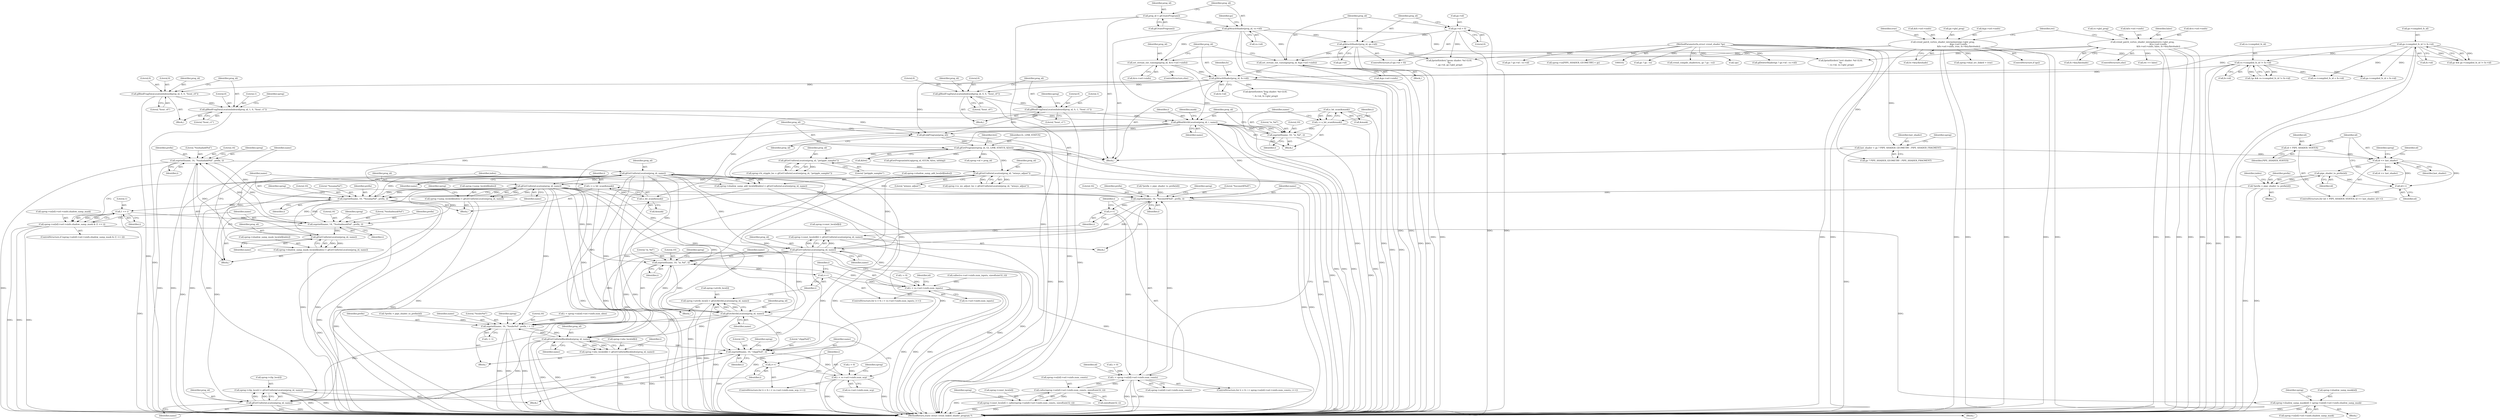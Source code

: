 digraph "0_virglrenderer_a2f12a1b0f95b13b6f8dc3d05d7b74b4386394e4@API" {
"1000735" [label="(Call,snprintf(name, 14, \"%sshadadd%d\", prefix, i))"];
"1000732" [label="(Call,glGetUniformLocation(prog_id, name))"];
"1000698" [label="(Call,glGetUniformLocation(prog_id, name))"];
"1000530" [label="(Call,glGetUniformLocation(prog_id, \"winsys_adjust\"))"];
"1000516" [label="(Call,glGetUniformLocation(prog_id, \"pstipple_sampler\"))"];
"1000374" [label="(Call,glGetProgramiv(prog_id, GL_LINK_STATUS, &lret))"];
"1000372" [label="(Call,glLinkProgram(prog_id))"];
"1000368" [label="(Call,glBindAttribLocation(prog_id, i, name))"];
"1000324" [label="(Call,glBindFragDataLocationIndexed(prog_id, 1, 0, \"fsout_c1\"))"];
"1000319" [label="(Call,glBindFragDataLocationIndexed(prog_id, 0, 0, \"fsout_c0\"))"];
"1000276" [label="(Call,glAttachShader(prog_id, fs->id))"];
"1000259" [label="(Call,set_stream_out_varyings(prog_id, &gs->sel->sinfo))"];
"1000254" [label="(Call,glAttachShader(prog_id, gs->id))"];
"1000240" [label="(Call,glAttachShader(prog_id, vs->id))"];
"1000237" [label="(Call,prog_id = glCreateProgram())"];
"1000249" [label="(Call,gs->id > 0)"];
"1000149" [label="(Call,vrend_patch_vertex_shader_interpolants(gs->glsl_prog,\n                                                &gs->sel->sinfo,\n                                                &fs->sel->sinfo, true, fs->key.flatshade))"];
"1000268" [label="(Call,set_stream_out_varyings(prog_id, &vs->sel->sinfo))"];
"1000172" [label="(Call,vrend_patch_vertex_shader_interpolants(vs->glsl_prog,\n                                                &vs->sel->sinfo,\n                                                &fs->sel->sinfo, false, fs->key.flatshade))"];
"1000138" [label="(Call,vs->compiled_fs_id != fs->id)"];
"1000128" [label="(Call,gs->compiled_fs_id != fs->id)"];
"1000307" [label="(Call,glBindFragDataLocationIndexed(prog_id, 0, 1, \"fsout_c1\"))"];
"1000302" [label="(Call,glBindFragDataLocationIndexed(prog_id, 0, 0, \"fsout_c0\"))"];
"1000363" [label="(Call,snprintf(name, 10, \"in_%d\", i))"];
"1000358" [label="(Call,i = u_bit_scan(&mask))"];
"1000360" [label="(Call,u_bit_scan(&mask))"];
"1000749" [label="(Call,glGetUniformLocation(prog_id, name))"];
"1000735" [label="(Call,snprintf(name, 14, \"%sshadadd%d\", prefix, i))"];
"1000718" [label="(Call,snprintf(name, 14, \"%sshadmask%d\", prefix, i))"];
"1000684" [label="(Call,snprintf(name, 10, \"%ssamp%d\", prefix, i))"];
"1000669" [label="(Call,*prefix = pipe_shader_to_prefix(id))"];
"1000671" [label="(Call,pipe_shader_to_prefix(id))"];
"1000537" [label="(Call,id <= last_shader)"];
"1000534" [label="(Call,id = PIPE_SHADER_VERTEX)"];
"1000540" [label="(Call,id++)"];
"1000484" [label="(Call,last_shader = gs ? PIPE_SHADER_GEOMETRY : PIPE_SHADER_FRAGMENT)"];
"1000106" [label="(MethodParameterIn,struct vrend_shader *gs)"];
"1000679" [label="(Call,i = u_bit_scan(&mask))"];
"1000681" [label="(Call,u_bit_scan(&mask))"];
"1000714" [label="(Call,1 << i)"];
"1000690" [label="(Call,sprog->samp_locs[id][index] = glGetUniformLocation(prog_id, name))"];
"1000724" [label="(Call,sprog->shadow_samp_mask_locs[id][index] = glGetUniformLocation(prog_id, name))"];
"1000741" [label="(Call,sprog->shadow_samp_add_locs[id][index] = glGetUniformLocation(prog_id, name))"];
"1000876" [label="(Call,snprintf(name, 16, \"%sconst0[%d]\", prefix, i))"];
"1000873" [label="(Call,i++)"];
"1000860" [label="(Call,i < sprog->ss[id]->sel->sinfo.num_consts)"];
"1000830" [label="(Call,calloc(sprog->ss[id]->sel->sinfo.num_consts, sizeof(uint32_t)))"];
"1000824" [label="(Call,sprog->const_locs[id] = calloc(sprog->ss[id]->sel->sinfo.num_consts, sizeof(uint32_t)))"];
"1000890" [label="(Call,glGetUniformLocation(prog_id, name))"];
"1000882" [label="(Call,sprog->const_locs[id][i] = glGetUniformLocation(prog_id, name))"];
"1000951" [label="(Call,snprintf(name, 10, \"in_%d\", i))"];
"1000948" [label="(Call,i++)"];
"1000939" [label="(Call,i < vs->sel->sinfo.num_inputs)"];
"1000962" [label="(Call,glGetAttribLocation(prog_id, name))"];
"1000956" [label="(Call,sprog->attrib_locs[i] = glGetAttribLocation(prog_id, name))"];
"1001039" [label="(Call,snprintf(name, 16, \"%subo%d\", prefix, i + 1))"];
"1001055" [label="(Call,glGetUniformBlockIndex(prog_id, name))"];
"1001047" [label="(Call,sprog->ubo_locs[id][i] = glGetUniformBlockIndex(prog_id, name))"];
"1001091" [label="(Call,snprintf(name, 10, \"clipp[%d]\", i))"];
"1001088" [label="(Call,i++)"];
"1001079" [label="(Call,i < vs->sel->sinfo.num_ucp)"];
"1001102" [label="(Call,glGetUniformLocation(prog_id, name))"];
"1001096" [label="(Call,sprog->clip_locs[i] = glGetUniformLocation(prog_id, name))"];
"1000702" [label="(Call,sprog->ss[id]->sel->sinfo.shadow_samp_mask & (1 << i))"];
"1000586" [label="(Call,sprog->shadow_samp_mask[id] = sprog->ss[id]->sel->sinfo.shadow_samp_mask)"];
"1001041" [label="(Literal,16)"];
"1000700" [label="(Identifier,name)"];
"1000490" [label="(Call,sprog->id = prog_id)"];
"1000307" [label="(Call,glBindFragDataLocationIndexed(prog_id, 0, 1, \"fsout_c1\"))"];
"1000171" [label="(ControlStructure,else)"];
"1000823" [label="(Block,)"];
"1000365" [label="(Literal,10)"];
"1000686" [label="(Literal,10)"];
"1001076" [label="(Call,i = 0)"];
"1000672" [label="(Identifier,id)"];
"1000324" [label="(Call,glBindFragDataLocationIndexed(prog_id, 1, 0, \"fsout_c1\"))"];
"1000129" [label="(Call,gs->compiled_fs_id)"];
"1000277" [label="(Identifier,prog_id)"];
"1000687" [label="(Literal,\"%ssamp%d\")"];
"1000689" [label="(Identifier,i)"];
"1000327" [label="(Literal,0)"];
"1000518" [label="(Literal,\"pstipple_sampler\")"];
"1000400" [label="(Call,fprintf(stderr,\"vert shader: %d GLSL\n%s\n\", vs->id, vs->glsl_prog))"];
"1000718" [label="(Call,snprintf(name, 14, \"%sshadmask%d\", prefix, i))"];
"1000165" [label="(Identifier,true)"];
"1001094" [label="(Literal,\"clipp[%d]\")"];
"1000302" [label="(Call,glBindFragDataLocationIndexed(prog_id, 0, 0, \"fsout_c0\"))"];
"1000254" [label="(Call,glAttachShader(prog_id, gs->id))"];
"1001089" [label="(Identifier,i)"];
"1000825" [label="(Call,sprog->const_locs[id])"];
"1000532" [label="(Literal,\"winsys_adjust\")"];
"1001081" [label="(Call,vs->sel->sinfo.num_ucp)"];
"1000269" [label="(Identifier,prog_id)"];
"1001057" [label="(Identifier,name)"];
"1000876" [label="(Call,snprintf(name, 16, \"%sconst0[%d]\", prefix, i))"];
"1000537" [label="(Call,id <= last_shader)"];
"1000541" [label="(Identifier,id)"];
"1001107" [label="(MethodReturn,static struct vrend_linked_shader_program *)"];
"1000356" [label="(Identifier,mask)"];
"1000139" [label="(Call,vs->compiled_fs_id)"];
"1000242" [label="(Call,vs->id)"];
"1000159" [label="(Call,&fs->sel->sinfo)"];
"1000255" [label="(Identifier,prog_id)"];
"1000531" [label="(Identifier,prog_id)"];
"1000674" [label="(Identifier,index)"];
"1000963" [label="(Identifier,prog_id)"];
"1000377" [label="(Call,&lret)"];
"1000260" [label="(Identifier,prog_id)"];
"1000188" [label="(Identifier,false)"];
"1000742" [label="(Call,sprog->shadow_samp_add_locs[id][index])"];
"1000847" [label="(Identifier,sprog)"];
"1000723" [label="(Identifier,i)"];
"1000267" [label="(ControlStructure,else)"];
"1000862" [label="(Call,sprog->ss[id]->sel->sinfo.num_consts)"];
"1000106" [label="(MethodParameterIn,struct vrend_shader *gs)"];
"1000950" [label="(Block,)"];
"1000301" [label="(Block,)"];
"1000949" [label="(Identifier,i)"];
"1000328" [label="(Literal,\"fsout_c1\")"];
"1000138" [label="(Call,vs->compiled_fs_id != fs->id)"];
"1000486" [label="(Call,gs ? PIPE_SHADER_GEOMETRY : PIPE_SHADER_FRAGMENT)"];
"1001093" [label="(Literal,10)"];
"1000517" [label="(Identifier,prog_id)"];
"1000326" [label="(Literal,1)"];
"1000538" [label="(Identifier,id)"];
"1000736" [label="(Identifier,name)"];
"1000321" [label="(Literal,0)"];
"1000314" [label="(Identifier,sprog)"];
"1000890" [label="(Call,glGetUniformLocation(prog_id, name))"];
"1000172" [label="(Call,vrend_patch_vertex_shader_interpolants(vs->glsl_prog,\n                                                &vs->sel->sinfo,\n                                                &fs->sel->sinfo, false, fs->key.flatshade))"];
"1000722" [label="(Identifier,prefix)"];
"1001023" [label="(Call,i < sprog->ss[id]->sel->sinfo.num_ubos)"];
"1000852" [label="(Call,*prefix = pipe_shader_to_prefix(id))"];
"1000203" [label="(Call,ret == false)"];
"1000320" [label="(Identifier,prog_id)"];
"1000886" [label="(Identifier,sprog)"];
"1001106" [label="(Identifier,sprog)"];
"1000248" [label="(ControlStructure,if (gs->id > 0))"];
"1000733" [label="(Identifier,prog_id)"];
"1001037" [label="(Identifier,i)"];
"1000361" [label="(Call,&mask)"];
"1000809" [label="(Identifier,id)"];
"1001088" [label="(Call,i++)"];
"1000372" [label="(Call,glLinkProgram(prog_id))"];
"1000318" [label="(Block,)"];
"1000261" [label="(Call,&gs->sel->sinfo)"];
"1000955" [label="(Identifier,i)"];
"1000678" [label="(Block,)"];
"1000176" [label="(Call,&vs->sel->sinfo)"];
"1000592" [label="(Call,sprog->ss[id]->sel->sinfo.shadow_samp_mask)"];
"1000716" [label="(Identifier,i)"];
"1000147" [label="(ControlStructure,if (gs))"];
"1000708" [label="(Identifier,sprog)"];
"1000516" [label="(Call,glGetUniformLocation(prog_id, \"pstipple_sampler\"))"];
"1000375" [label="(Identifier,prog_id)"];
"1000268" [label="(Call,set_stream_out_varyings(prog_id, &vs->sel->sinfo))"];
"1000536" [label="(Identifier,PIPE_SHADER_VERTEX)"];
"1000198" [label="(Call,gs ? gs : vs)"];
"1000831" [label="(Call,sprog->ss[id]->sel->sinfo.num_consts)"];
"1000684" [label="(Call,snprintf(name, 10, \"%ssamp%d\", prefix, i))"];
"1000323" [label="(Literal,\"fsout_c0\")"];
"1000306" [label="(Literal,\"fsout_c0\")"];
"1000877" [label="(Identifier,name)"];
"1000751" [label="(Identifier,name)"];
"1001096" [label="(Call,sprog->clip_locs[i] = glGetUniformLocation(prog_id, name))"];
"1000688" [label="(Identifier,prefix)"];
"1000691" [label="(Call,sprog->samp_locs[id][index])"];
"1000555" [label="(Block,)"];
"1000609" [label="(Identifier,sprog)"];
"1000241" [label="(Identifier,prog_id)"];
"1001080" [label="(Identifier,i)"];
"1000311" [label="(Literal,\"fsout_c1\")"];
"1000304" [label="(Literal,0)"];
"1000883" [label="(Call,sprog->const_locs[id][i])"];
"1001090" [label="(Block,)"];
"1000737" [label="(Literal,14)"];
"1000745" [label="(Identifier,sprog)"];
"1000717" [label="(Block,)"];
"1000891" [label="(Identifier,prog_id)"];
"1000270" [label="(Call,&vs->sel->sinfo)"];
"1000535" [label="(Identifier,id)"];
"1000367" [label="(Identifier,i)"];
"1000485" [label="(Identifier,last_shader)"];
"1000371" [label="(Identifier,name)"];
"1000360" [label="(Call,u_bit_scan(&mask))"];
"1000724" [label="(Call,sprog->shadow_samp_mask_locs[id][index] = glGetUniformLocation(prog_id, name))"];
"1001097" [label="(Call,sprog->clip_locs[i])"];
"1000526" [label="(Call,sprog->vs_ws_adjust_loc = glGetUniformLocation(prog_id, \"winsys_adjust\"))"];
"1000331" [label="(Identifier,sprog)"];
"1000286" [label="(Identifier,fs)"];
"1000166" [label="(Call,fs->key.flatshade)"];
"1000861" [label="(Identifier,i)"];
"1000359" [label="(Identifier,i)"];
"1000128" [label="(Call,gs->compiled_fs_id != fs->id)"];
"1000173" [label="(Call,vs->glsl_prog)"];
"1000222" [label="(Call,gs->compiled_fs_id = fs->id)"];
"1000719" [label="(Identifier,name)"];
"1000376" [label="(Identifier,GL_LINK_STATUS)"];
"1000720" [label="(Literal,14)"];
"1000680" [label="(Identifier,i)"];
"1000735" [label="(Call,snprintf(name, 14, \"%sshadadd%d\", prefix, i))"];
"1000357" [label="(Block,)"];
"1000259" [label="(Call,set_stream_out_varyings(prog_id, &gs->sel->sinfo))"];
"1000322" [label="(Literal,0)"];
"1000386" [label="(Call,glGetProgramInfoLog(prog_id, 65536, &len, infolog))"];
"1000240" [label="(Call,glAttachShader(prog_id, vs->id))"];
"1001043" [label="(Identifier,prefix)"];
"1000995" [label="(Call,*prefix = pipe_shader_to_prefix(id))"];
"1000875" [label="(Block,)"];
"1001103" [label="(Identifier,prog_id)"];
"1000196" [label="(Call,vrend_compile_shader(ctx, gs ? gs : vs))"];
"1001039" [label="(Call,snprintf(name, 16, \"%subo%d\", prefix, i + 1))"];
"1000739" [label="(Identifier,prefix)"];
"1000740" [label="(Identifier,i)"];
"1000309" [label="(Literal,0)"];
"1001091" [label="(Call,snprintf(name, 10, \"clipp[%d]\", i))"];
"1000150" [label="(Call,gs->glsl_prog)"];
"1001099" [label="(Identifier,sprog)"];
"1000940" [label="(Identifier,i)"];
"1000587" [label="(Call,sprog->shadow_samp_mask[id])"];
"1001102" [label="(Call,glGetUniformLocation(prog_id, name))"];
"1000682" [label="(Call,&mask)"];
"1000725" [label="(Call,sprog->shadow_samp_mask_locs[id][index])"];
"1000305" [label="(Literal,0)"];
"1001104" [label="(Identifier,name)"];
"1000685" [label="(Identifier,name)"];
"1000126" [label="(Call,gs && gs->compiled_fs_id != fs->id)"];
"1001044" [label="(Call,i + 1)"];
"1000153" [label="(Call,&gs->sel->sinfo)"];
"1000892" [label="(Identifier,name)"];
"1000690" [label="(Call,sprog->samp_locs[id][index] = glGetUniformLocation(prog_id, name))"];
"1000303" [label="(Identifier,prog_id)"];
"1000952" [label="(Identifier,name)"];
"1001040" [label="(Identifier,name)"];
"1000741" [label="(Call,sprog->shadow_samp_add_locs[id][index] = glGetUniformLocation(prog_id, name))"];
"1000699" [label="(Identifier,prog_id)"];
"1001048" [label="(Call,sprog->ubo_locs[id][i])"];
"1000734" [label="(Identifier,name)"];
"1000750" [label="(Identifier,prog_id)"];
"1001038" [label="(Block,)"];
"1000370" [label="(Identifier,i)"];
"1000920" [label="(Call,calloc(vs->sel->sinfo.num_inputs, sizeof(uint32_t)))"];
"1000698" [label="(Call,glGetUniformLocation(prog_id, name))"];
"1000364" [label="(Identifier,name)"];
"1000373" [label="(Identifier,prog_id)"];
"1000728" [label="(Identifier,sprog)"];
"1000669" [label="(Call,*prefix = pipe_shader_to_prefix(id))"];
"1000492" [label="(Identifier,sprog)"];
"1001056" [label="(Identifier,prog_id)"];
"1000195" [label="(Identifier,ret)"];
"1000667" [label="(Block,)"];
"1000512" [label="(Call,sprog->fs_stipple_loc = glGetUniformLocation(prog_id, \"pstipple_sampler\"))"];
"1000182" [label="(Call,&fs->sel->sinfo)"];
"1000941" [label="(Call,vs->sel->sinfo.num_inputs)"];
"1000948" [label="(Call,i++)"];
"1000879" [label="(Literal,\"%sconst0[%d]\")"];
"1000533" [label="(ControlStructure,for (id = PIPE_SHADER_VERTEX; id <= last_shader; id++))"];
"1000953" [label="(Literal,10)"];
"1000249" [label="(Call,gs->id > 0)"];
"1000132" [label="(Call,fs->id)"];
"1000951" [label="(Call,snprintf(name, 10, \"in_%d\", i))"];
"1000363" [label="(Call,snprintf(name, 10, \"in_%d\", i))"];
"1000878" [label="(Literal,16)"];
"1000939" [label="(Call,i < vs->sel->sinfo.num_inputs)"];
"1000278" [label="(Call,fs->id)"];
"1000586" [label="(Call,sprog->shadow_samp_mask[id] = sprog->ss[id]->sel->sinfo.shadow_samp_mask)"];
"1000856" [label="(ControlStructure,for (i = 0; i < sprog->ss[id]->sel->sinfo.num_consts; i++))"];
"1000549" [label="(Identifier,sprog)"];
"1000540" [label="(Call,id++)"];
"1000702" [label="(Call,sprog->ss[id]->sel->sinfo.shadow_samp_mask & (1 << i))"];
"1000256" [label="(Call,gs->id)"];
"1000368" [label="(Call,glBindAttribLocation(prog_id, i, name))"];
"1000237" [label="(Call,prog_id = glCreateProgram())"];
"1000882" [label="(Call,sprog->const_locs[id][i] = glGetUniformLocation(prog_id, name))"];
"1000703" [label="(Call,sprog->ss[id]->sel->sinfo.shadow_samp_mask)"];
"1000381" [label="(Identifier,lret)"];
"1000246" [label="(Identifier,gs)"];
"1000530" [label="(Call,glGetUniformLocation(prog_id, \"winsys_adjust\"))"];
"1000142" [label="(Call,fs->id)"];
"1000369" [label="(Identifier,prog_id)"];
"1000135" [label="(Call,!gs && vs->compiled_fs_id != fs->id)"];
"1000881" [label="(Identifier,i)"];
"1000325" [label="(Identifier,prog_id)"];
"1000207" [label="(Call,glDeleteShader(gs ? gs->id : vs->id))"];
"1000312" [label="(Call,sprog->dual_src_linked = true)"];
"1000539" [label="(Identifier,last_shader)"];
"1000238" [label="(Identifier,prog_id)"];
"1000805" [label="(Call,id <= last_shader)"];
"1000250" [label="(Call,gs->id)"];
"1000308" [label="(Identifier,prog_id)"];
"1000149" [label="(Call,vrend_patch_vertex_shader_interpolants(gs->glsl_prog,\n                                                &gs->sel->sinfo,\n                                                &fs->sel->sinfo, true, fs->key.flatshade))"];
"1000681" [label="(Call,u_bit_scan(&mask))"];
"1001047" [label="(Call,sprog->ubo_locs[id][i] = glGetUniformBlockIndex(prog_id, name))"];
"1000253" [label="(Literal,0)"];
"1000732" [label="(Call,glGetUniformLocation(prog_id, name))"];
"1000208" [label="(Call,gs ? gs->id : vs->id)"];
"1000803" [label="(Identifier,id)"];
"1000189" [label="(Call,fs->key.flatshade)"];
"1000442" [label="(Call,sprog->ss[PIPE_SHADER_GEOMETRY] = gs)"];
"1000276" [label="(Call,glAttachShader(prog_id, fs->id))"];
"1000959" [label="(Identifier,sprog)"];
"1001055" [label="(Call,glGetUniformBlockIndex(prog_id, name))"];
"1000873" [label="(Call,i++)"];
"1000374" [label="(Call,glGetProgramiv(prog_id, GL_LINK_STATUS, &lret))"];
"1000714" [label="(Call,1 << i)"];
"1000753" [label="(Identifier,index)"];
"1000964" [label="(Identifier,name)"];
"1000936" [label="(Call,i = 0)"];
"1000973" [label="(Identifier,id)"];
"1000358" [label="(Call,i = u_bit_scan(&mask))"];
"1000962" [label="(Call,glGetAttribLocation(prog_id, name))"];
"1000107" [label="(Block,)"];
"1001042" [label="(Literal,\"%subo%d\")"];
"1000671" [label="(Call,pipe_shader_to_prefix(id))"];
"1001079" [label="(Call,i < vs->sel->sinfo.num_ucp)"];
"1000310" [label="(Literal,1)"];
"1000136" [label="(Call,!gs)"];
"1000721" [label="(Literal,\"%sshadmask%d\")"];
"1000880" [label="(Identifier,prefix)"];
"1000957" [label="(Call,sprog->attrib_locs[i])"];
"1000534" [label="(Call,id = PIPE_SHADER_VERTEX)"];
"1000935" [label="(ControlStructure,for (i = 0; i < vs->sel->sinfo.num_inputs; i++))"];
"1001092" [label="(Identifier,name)"];
"1000874" [label="(Identifier,i)"];
"1000484" [label="(Call,last_shader = gs ? PIPE_SHADER_GEOMETRY : PIPE_SHADER_FRAGMENT)"];
"1000247" [label="(Block,)"];
"1001075" [label="(ControlStructure,for (i = 0; i < vs->sel->sinfo.num_ucp; i++))"];
"1000694" [label="(Identifier,sprog)"];
"1000830" [label="(Call,calloc(sprog->ss[id]->sel->sinfo.num_consts, sizeof(uint32_t)))"];
"1000857" [label="(Call,i = 0)"];
"1000319" [label="(Call,glBindFragDataLocationIndexed(prog_id, 0, 0, \"fsout_c0\"))"];
"1000749" [label="(Call,glGetUniformLocation(prog_id, name))"];
"1000824" [label="(Call,sprog->const_locs[id] = calloc(sprog->ss[id]->sel->sinfo.num_consts, sizeof(uint32_t)))"];
"1001095" [label="(Identifier,i)"];
"1000701" [label="(ControlStructure,if (sprog->ss[id]->sel->sinfo.shadow_samp_mask & (1 << i)))"];
"1000842" [label="(Call,sizeof(uint32_t))"];
"1000860" [label="(Call,i < sprog->ss[id]->sel->sinfo.num_consts)"];
"1000230" [label="(Call,vs->compiled_fs_id = fs->id)"];
"1000366" [label="(Literal,\"in_%d\")"];
"1000738" [label="(Literal,\"%sshadadd%d\")"];
"1000420" [label="(Call,fprintf(stderr,\"frag shader: %d GLSL\n%s\n\", fs->id, fs->glsl_prog))"];
"1000679" [label="(Call,i = u_bit_scan(&mask))"];
"1000954" [label="(Literal,\"in_%d\")"];
"1000956" [label="(Call,sprog->attrib_locs[i] = glGetAttribLocation(prog_id, name))"];
"1000239" [label="(Call,glCreateProgram())"];
"1000670" [label="(Identifier,prefix)"];
"1000715" [label="(Literal,1)"];
"1001051" [label="(Identifier,sprog)"];
"1000411" [label="(Call,fprintf(stderr,\"geom shader: %d GLSL\n%s\n\", gs->id, gs->glsl_prog))"];
"1000735" -> "1000717"  [label="AST: "];
"1000735" -> "1000740"  [label="CFG: "];
"1000736" -> "1000735"  [label="AST: "];
"1000737" -> "1000735"  [label="AST: "];
"1000738" -> "1000735"  [label="AST: "];
"1000739" -> "1000735"  [label="AST: "];
"1000740" -> "1000735"  [label="AST: "];
"1000745" -> "1000735"  [label="CFG: "];
"1000735" -> "1001107"  [label="DDG: "];
"1000735" -> "1001107"  [label="DDG: "];
"1000735" -> "1001107"  [label="DDG: "];
"1000735" -> "1000684"  [label="DDG: "];
"1000732" -> "1000735"  [label="DDG: "];
"1000718" -> "1000735"  [label="DDG: "];
"1000718" -> "1000735"  [label="DDG: "];
"1000735" -> "1000749"  [label="DDG: "];
"1000732" -> "1000724"  [label="AST: "];
"1000732" -> "1000734"  [label="CFG: "];
"1000733" -> "1000732"  [label="AST: "];
"1000734" -> "1000732"  [label="AST: "];
"1000724" -> "1000732"  [label="CFG: "];
"1000732" -> "1000724"  [label="DDG: "];
"1000732" -> "1000724"  [label="DDG: "];
"1000698" -> "1000732"  [label="DDG: "];
"1000718" -> "1000732"  [label="DDG: "];
"1000732" -> "1000749"  [label="DDG: "];
"1000698" -> "1000690"  [label="AST: "];
"1000698" -> "1000700"  [label="CFG: "];
"1000699" -> "1000698"  [label="AST: "];
"1000700" -> "1000698"  [label="AST: "];
"1000690" -> "1000698"  [label="CFG: "];
"1000698" -> "1001107"  [label="DDG: "];
"1000698" -> "1001107"  [label="DDG: "];
"1000698" -> "1000684"  [label="DDG: "];
"1000698" -> "1000690"  [label="DDG: "];
"1000698" -> "1000690"  [label="DDG: "];
"1000530" -> "1000698"  [label="DDG: "];
"1000749" -> "1000698"  [label="DDG: "];
"1000684" -> "1000698"  [label="DDG: "];
"1000698" -> "1000718"  [label="DDG: "];
"1000698" -> "1000876"  [label="DDG: "];
"1000698" -> "1000890"  [label="DDG: "];
"1000698" -> "1000951"  [label="DDG: "];
"1000698" -> "1000962"  [label="DDG: "];
"1000698" -> "1001039"  [label="DDG: "];
"1000698" -> "1001055"  [label="DDG: "];
"1000698" -> "1001091"  [label="DDG: "];
"1000698" -> "1001102"  [label="DDG: "];
"1000530" -> "1000526"  [label="AST: "];
"1000530" -> "1000532"  [label="CFG: "];
"1000531" -> "1000530"  [label="AST: "];
"1000532" -> "1000530"  [label="AST: "];
"1000526" -> "1000530"  [label="CFG: "];
"1000530" -> "1001107"  [label="DDG: "];
"1000530" -> "1000526"  [label="DDG: "];
"1000530" -> "1000526"  [label="DDG: "];
"1000516" -> "1000530"  [label="DDG: "];
"1000374" -> "1000530"  [label="DDG: "];
"1000530" -> "1000890"  [label="DDG: "];
"1000530" -> "1000962"  [label="DDG: "];
"1000530" -> "1001055"  [label="DDG: "];
"1000530" -> "1001102"  [label="DDG: "];
"1000516" -> "1000512"  [label="AST: "];
"1000516" -> "1000518"  [label="CFG: "];
"1000517" -> "1000516"  [label="AST: "];
"1000518" -> "1000516"  [label="AST: "];
"1000512" -> "1000516"  [label="CFG: "];
"1000516" -> "1000512"  [label="DDG: "];
"1000516" -> "1000512"  [label="DDG: "];
"1000374" -> "1000516"  [label="DDG: "];
"1000374" -> "1000107"  [label="AST: "];
"1000374" -> "1000377"  [label="CFG: "];
"1000375" -> "1000374"  [label="AST: "];
"1000376" -> "1000374"  [label="AST: "];
"1000377" -> "1000374"  [label="AST: "];
"1000381" -> "1000374"  [label="CFG: "];
"1000374" -> "1001107"  [label="DDG: "];
"1000374" -> "1001107"  [label="DDG: "];
"1000374" -> "1001107"  [label="DDG: "];
"1000372" -> "1000374"  [label="DDG: "];
"1000374" -> "1000386"  [label="DDG: "];
"1000374" -> "1000490"  [label="DDG: "];
"1000372" -> "1000107"  [label="AST: "];
"1000372" -> "1000373"  [label="CFG: "];
"1000373" -> "1000372"  [label="AST: "];
"1000375" -> "1000372"  [label="CFG: "];
"1000372" -> "1001107"  [label="DDG: "];
"1000368" -> "1000372"  [label="DDG: "];
"1000324" -> "1000372"  [label="DDG: "];
"1000276" -> "1000372"  [label="DDG: "];
"1000307" -> "1000372"  [label="DDG: "];
"1000368" -> "1000357"  [label="AST: "];
"1000368" -> "1000371"  [label="CFG: "];
"1000369" -> "1000368"  [label="AST: "];
"1000370" -> "1000368"  [label="AST: "];
"1000371" -> "1000368"  [label="AST: "];
"1000356" -> "1000368"  [label="CFG: "];
"1000368" -> "1001107"  [label="DDG: "];
"1000368" -> "1001107"  [label="DDG: "];
"1000368" -> "1001107"  [label="DDG: "];
"1000368" -> "1000363"  [label="DDG: "];
"1000324" -> "1000368"  [label="DDG: "];
"1000276" -> "1000368"  [label="DDG: "];
"1000307" -> "1000368"  [label="DDG: "];
"1000363" -> "1000368"  [label="DDG: "];
"1000363" -> "1000368"  [label="DDG: "];
"1000368" -> "1000684"  [label="DDG: "];
"1000368" -> "1000876"  [label="DDG: "];
"1000368" -> "1000951"  [label="DDG: "];
"1000368" -> "1001039"  [label="DDG: "];
"1000368" -> "1001091"  [label="DDG: "];
"1000324" -> "1000318"  [label="AST: "];
"1000324" -> "1000328"  [label="CFG: "];
"1000325" -> "1000324"  [label="AST: "];
"1000326" -> "1000324"  [label="AST: "];
"1000327" -> "1000324"  [label="AST: "];
"1000328" -> "1000324"  [label="AST: "];
"1000331" -> "1000324"  [label="CFG: "];
"1000324" -> "1001107"  [label="DDG: "];
"1000319" -> "1000324"  [label="DDG: "];
"1000319" -> "1000318"  [label="AST: "];
"1000319" -> "1000323"  [label="CFG: "];
"1000320" -> "1000319"  [label="AST: "];
"1000321" -> "1000319"  [label="AST: "];
"1000322" -> "1000319"  [label="AST: "];
"1000323" -> "1000319"  [label="AST: "];
"1000325" -> "1000319"  [label="CFG: "];
"1000319" -> "1001107"  [label="DDG: "];
"1000276" -> "1000319"  [label="DDG: "];
"1000276" -> "1000107"  [label="AST: "];
"1000276" -> "1000278"  [label="CFG: "];
"1000277" -> "1000276"  [label="AST: "];
"1000278" -> "1000276"  [label="AST: "];
"1000286" -> "1000276"  [label="CFG: "];
"1000276" -> "1001107"  [label="DDG: "];
"1000276" -> "1001107"  [label="DDG: "];
"1000259" -> "1000276"  [label="DDG: "];
"1000268" -> "1000276"  [label="DDG: "];
"1000138" -> "1000276"  [label="DDG: "];
"1000128" -> "1000276"  [label="DDG: "];
"1000276" -> "1000302"  [label="DDG: "];
"1000276" -> "1000420"  [label="DDG: "];
"1000259" -> "1000247"  [label="AST: "];
"1000259" -> "1000261"  [label="CFG: "];
"1000260" -> "1000259"  [label="AST: "];
"1000261" -> "1000259"  [label="AST: "];
"1000277" -> "1000259"  [label="CFG: "];
"1000259" -> "1001107"  [label="DDG: "];
"1000259" -> "1001107"  [label="DDG: "];
"1000254" -> "1000259"  [label="DDG: "];
"1000240" -> "1000259"  [label="DDG: "];
"1000149" -> "1000259"  [label="DDG: "];
"1000254" -> "1000248"  [label="AST: "];
"1000254" -> "1000256"  [label="CFG: "];
"1000255" -> "1000254"  [label="AST: "];
"1000256" -> "1000254"  [label="AST: "];
"1000260" -> "1000254"  [label="CFG: "];
"1000254" -> "1001107"  [label="DDG: "];
"1000254" -> "1001107"  [label="DDG: "];
"1000240" -> "1000254"  [label="DDG: "];
"1000249" -> "1000254"  [label="DDG: "];
"1000254" -> "1000411"  [label="DDG: "];
"1000240" -> "1000107"  [label="AST: "];
"1000240" -> "1000242"  [label="CFG: "];
"1000241" -> "1000240"  [label="AST: "];
"1000242" -> "1000240"  [label="AST: "];
"1000246" -> "1000240"  [label="CFG: "];
"1000240" -> "1001107"  [label="DDG: "];
"1000240" -> "1001107"  [label="DDG: "];
"1000237" -> "1000240"  [label="DDG: "];
"1000240" -> "1000268"  [label="DDG: "];
"1000240" -> "1000400"  [label="DDG: "];
"1000237" -> "1000107"  [label="AST: "];
"1000237" -> "1000239"  [label="CFG: "];
"1000238" -> "1000237"  [label="AST: "];
"1000239" -> "1000237"  [label="AST: "];
"1000241" -> "1000237"  [label="CFG: "];
"1000237" -> "1001107"  [label="DDG: "];
"1000249" -> "1000248"  [label="AST: "];
"1000249" -> "1000253"  [label="CFG: "];
"1000250" -> "1000249"  [label="AST: "];
"1000253" -> "1000249"  [label="AST: "];
"1000255" -> "1000249"  [label="CFG: "];
"1000260" -> "1000249"  [label="CFG: "];
"1000249" -> "1001107"  [label="DDG: "];
"1000249" -> "1001107"  [label="DDG: "];
"1000249" -> "1000411"  [label="DDG: "];
"1000149" -> "1000147"  [label="AST: "];
"1000149" -> "1000166"  [label="CFG: "];
"1000150" -> "1000149"  [label="AST: "];
"1000153" -> "1000149"  [label="AST: "];
"1000159" -> "1000149"  [label="AST: "];
"1000165" -> "1000149"  [label="AST: "];
"1000166" -> "1000149"  [label="AST: "];
"1000195" -> "1000149"  [label="CFG: "];
"1000149" -> "1001107"  [label="DDG: "];
"1000149" -> "1001107"  [label="DDG: "];
"1000149" -> "1001107"  [label="DDG: "];
"1000149" -> "1001107"  [label="DDG: "];
"1000149" -> "1001107"  [label="DDG: "];
"1000149" -> "1001107"  [label="DDG: "];
"1000149" -> "1000312"  [label="DDG: "];
"1000149" -> "1000411"  [label="DDG: "];
"1000268" -> "1000267"  [label="AST: "];
"1000268" -> "1000270"  [label="CFG: "];
"1000269" -> "1000268"  [label="AST: "];
"1000270" -> "1000268"  [label="AST: "];
"1000277" -> "1000268"  [label="CFG: "];
"1000268" -> "1001107"  [label="DDG: "];
"1000268" -> "1001107"  [label="DDG: "];
"1000172" -> "1000268"  [label="DDG: "];
"1000172" -> "1000171"  [label="AST: "];
"1000172" -> "1000189"  [label="CFG: "];
"1000173" -> "1000172"  [label="AST: "];
"1000176" -> "1000172"  [label="AST: "];
"1000182" -> "1000172"  [label="AST: "];
"1000188" -> "1000172"  [label="AST: "];
"1000189" -> "1000172"  [label="AST: "];
"1000195" -> "1000172"  [label="CFG: "];
"1000172" -> "1001107"  [label="DDG: "];
"1000172" -> "1001107"  [label="DDG: "];
"1000172" -> "1001107"  [label="DDG: "];
"1000172" -> "1001107"  [label="DDG: "];
"1000172" -> "1001107"  [label="DDG: "];
"1000172" -> "1000203"  [label="DDG: "];
"1000172" -> "1000400"  [label="DDG: "];
"1000138" -> "1000135"  [label="AST: "];
"1000138" -> "1000142"  [label="CFG: "];
"1000139" -> "1000138"  [label="AST: "];
"1000142" -> "1000138"  [label="AST: "];
"1000135" -> "1000138"  [label="CFG: "];
"1000138" -> "1001107"  [label="DDG: "];
"1000138" -> "1001107"  [label="DDG: "];
"1000138" -> "1000135"  [label="DDG: "];
"1000138" -> "1000135"  [label="DDG: "];
"1000128" -> "1000138"  [label="DDG: "];
"1000138" -> "1000222"  [label="DDG: "];
"1000138" -> "1000230"  [label="DDG: "];
"1000128" -> "1000126"  [label="AST: "];
"1000128" -> "1000132"  [label="CFG: "];
"1000129" -> "1000128"  [label="AST: "];
"1000132" -> "1000128"  [label="AST: "];
"1000126" -> "1000128"  [label="CFG: "];
"1000128" -> "1001107"  [label="DDG: "];
"1000128" -> "1001107"  [label="DDG: "];
"1000128" -> "1000126"  [label="DDG: "];
"1000128" -> "1000126"  [label="DDG: "];
"1000128" -> "1000222"  [label="DDG: "];
"1000128" -> "1000230"  [label="DDG: "];
"1000307" -> "1000301"  [label="AST: "];
"1000307" -> "1000311"  [label="CFG: "];
"1000308" -> "1000307"  [label="AST: "];
"1000309" -> "1000307"  [label="AST: "];
"1000310" -> "1000307"  [label="AST: "];
"1000311" -> "1000307"  [label="AST: "];
"1000314" -> "1000307"  [label="CFG: "];
"1000307" -> "1001107"  [label="DDG: "];
"1000302" -> "1000307"  [label="DDG: "];
"1000302" -> "1000301"  [label="AST: "];
"1000302" -> "1000306"  [label="CFG: "];
"1000303" -> "1000302"  [label="AST: "];
"1000304" -> "1000302"  [label="AST: "];
"1000305" -> "1000302"  [label="AST: "];
"1000306" -> "1000302"  [label="AST: "];
"1000308" -> "1000302"  [label="CFG: "];
"1000302" -> "1001107"  [label="DDG: "];
"1000363" -> "1000357"  [label="AST: "];
"1000363" -> "1000367"  [label="CFG: "];
"1000364" -> "1000363"  [label="AST: "];
"1000365" -> "1000363"  [label="AST: "];
"1000366" -> "1000363"  [label="AST: "];
"1000367" -> "1000363"  [label="AST: "];
"1000369" -> "1000363"  [label="CFG: "];
"1000363" -> "1001107"  [label="DDG: "];
"1000358" -> "1000363"  [label="DDG: "];
"1000358" -> "1000357"  [label="AST: "];
"1000358" -> "1000360"  [label="CFG: "];
"1000359" -> "1000358"  [label="AST: "];
"1000360" -> "1000358"  [label="AST: "];
"1000364" -> "1000358"  [label="CFG: "];
"1000358" -> "1001107"  [label="DDG: "];
"1000360" -> "1000358"  [label="DDG: "];
"1000360" -> "1000361"  [label="CFG: "];
"1000361" -> "1000360"  [label="AST: "];
"1000360" -> "1001107"  [label="DDG: "];
"1000360" -> "1000681"  [label="DDG: "];
"1000749" -> "1000741"  [label="AST: "];
"1000749" -> "1000751"  [label="CFG: "];
"1000750" -> "1000749"  [label="AST: "];
"1000751" -> "1000749"  [label="AST: "];
"1000741" -> "1000749"  [label="CFG: "];
"1000749" -> "1001107"  [label="DDG: "];
"1000749" -> "1001107"  [label="DDG: "];
"1000749" -> "1000684"  [label="DDG: "];
"1000749" -> "1000741"  [label="DDG: "];
"1000749" -> "1000741"  [label="DDG: "];
"1000749" -> "1000876"  [label="DDG: "];
"1000749" -> "1000890"  [label="DDG: "];
"1000749" -> "1000951"  [label="DDG: "];
"1000749" -> "1000962"  [label="DDG: "];
"1000749" -> "1001039"  [label="DDG: "];
"1000749" -> "1001055"  [label="DDG: "];
"1000749" -> "1001091"  [label="DDG: "];
"1000749" -> "1001102"  [label="DDG: "];
"1000718" -> "1000717"  [label="AST: "];
"1000718" -> "1000723"  [label="CFG: "];
"1000719" -> "1000718"  [label="AST: "];
"1000720" -> "1000718"  [label="AST: "];
"1000721" -> "1000718"  [label="AST: "];
"1000722" -> "1000718"  [label="AST: "];
"1000723" -> "1000718"  [label="AST: "];
"1000728" -> "1000718"  [label="CFG: "];
"1000718" -> "1001107"  [label="DDG: "];
"1000684" -> "1000718"  [label="DDG: "];
"1000714" -> "1000718"  [label="DDG: "];
"1000684" -> "1000678"  [label="AST: "];
"1000684" -> "1000689"  [label="CFG: "];
"1000685" -> "1000684"  [label="AST: "];
"1000686" -> "1000684"  [label="AST: "];
"1000687" -> "1000684"  [label="AST: "];
"1000688" -> "1000684"  [label="AST: "];
"1000689" -> "1000684"  [label="AST: "];
"1000694" -> "1000684"  [label="CFG: "];
"1000684" -> "1001107"  [label="DDG: "];
"1000684" -> "1001107"  [label="DDG: "];
"1000669" -> "1000684"  [label="DDG: "];
"1000679" -> "1000684"  [label="DDG: "];
"1000684" -> "1000714"  [label="DDG: "];
"1000669" -> "1000667"  [label="AST: "];
"1000669" -> "1000671"  [label="CFG: "];
"1000670" -> "1000669"  [label="AST: "];
"1000671" -> "1000669"  [label="AST: "];
"1000674" -> "1000669"  [label="CFG: "];
"1000669" -> "1001107"  [label="DDG: "];
"1000669" -> "1001107"  [label="DDG: "];
"1000671" -> "1000669"  [label="DDG: "];
"1000671" -> "1000672"  [label="CFG: "];
"1000672" -> "1000671"  [label="AST: "];
"1000671" -> "1000540"  [label="DDG: "];
"1000537" -> "1000671"  [label="DDG: "];
"1000537" -> "1000533"  [label="AST: "];
"1000537" -> "1000539"  [label="CFG: "];
"1000538" -> "1000537"  [label="AST: "];
"1000539" -> "1000537"  [label="AST: "];
"1000549" -> "1000537"  [label="CFG: "];
"1000803" -> "1000537"  [label="CFG: "];
"1000534" -> "1000537"  [label="DDG: "];
"1000540" -> "1000537"  [label="DDG: "];
"1000484" -> "1000537"  [label="DDG: "];
"1000537" -> "1000540"  [label="DDG: "];
"1000537" -> "1000805"  [label="DDG: "];
"1000534" -> "1000533"  [label="AST: "];
"1000534" -> "1000536"  [label="CFG: "];
"1000535" -> "1000534"  [label="AST: "];
"1000536" -> "1000534"  [label="AST: "];
"1000538" -> "1000534"  [label="CFG: "];
"1000540" -> "1000533"  [label="AST: "];
"1000540" -> "1000541"  [label="CFG: "];
"1000541" -> "1000540"  [label="AST: "];
"1000538" -> "1000540"  [label="CFG: "];
"1000484" -> "1000107"  [label="AST: "];
"1000484" -> "1000486"  [label="CFG: "];
"1000485" -> "1000484"  [label="AST: "];
"1000486" -> "1000484"  [label="AST: "];
"1000492" -> "1000484"  [label="CFG: "];
"1000484" -> "1001107"  [label="DDG: "];
"1000106" -> "1000484"  [label="DDG: "];
"1000106" -> "1000102"  [label="AST: "];
"1000106" -> "1001107"  [label="DDG: "];
"1000106" -> "1000126"  [label="DDG: "];
"1000106" -> "1000136"  [label="DDG: "];
"1000106" -> "1000196"  [label="DDG: "];
"1000106" -> "1000198"  [label="DDG: "];
"1000106" -> "1000207"  [label="DDG: "];
"1000106" -> "1000208"  [label="DDG: "];
"1000106" -> "1000442"  [label="DDG: "];
"1000106" -> "1000486"  [label="DDG: "];
"1000679" -> "1000678"  [label="AST: "];
"1000679" -> "1000681"  [label="CFG: "];
"1000680" -> "1000679"  [label="AST: "];
"1000681" -> "1000679"  [label="AST: "];
"1000685" -> "1000679"  [label="CFG: "];
"1000679" -> "1001107"  [label="DDG: "];
"1000681" -> "1000679"  [label="DDG: "];
"1000681" -> "1000682"  [label="CFG: "];
"1000682" -> "1000681"  [label="AST: "];
"1000681" -> "1001107"  [label="DDG: "];
"1000714" -> "1000702"  [label="AST: "];
"1000714" -> "1000716"  [label="CFG: "];
"1000715" -> "1000714"  [label="AST: "];
"1000716" -> "1000714"  [label="AST: "];
"1000702" -> "1000714"  [label="CFG: "];
"1000714" -> "1001107"  [label="DDG: "];
"1000714" -> "1000702"  [label="DDG: "];
"1000714" -> "1000702"  [label="DDG: "];
"1000690" -> "1000678"  [label="AST: "];
"1000691" -> "1000690"  [label="AST: "];
"1000708" -> "1000690"  [label="CFG: "];
"1000690" -> "1001107"  [label="DDG: "];
"1000690" -> "1001107"  [label="DDG: "];
"1000724" -> "1000717"  [label="AST: "];
"1000725" -> "1000724"  [label="AST: "];
"1000736" -> "1000724"  [label="CFG: "];
"1000724" -> "1001107"  [label="DDG: "];
"1000741" -> "1000717"  [label="AST: "];
"1000742" -> "1000741"  [label="AST: "];
"1000753" -> "1000741"  [label="CFG: "];
"1000741" -> "1001107"  [label="DDG: "];
"1000741" -> "1001107"  [label="DDG: "];
"1000876" -> "1000875"  [label="AST: "];
"1000876" -> "1000881"  [label="CFG: "];
"1000877" -> "1000876"  [label="AST: "];
"1000878" -> "1000876"  [label="AST: "];
"1000879" -> "1000876"  [label="AST: "];
"1000880" -> "1000876"  [label="AST: "];
"1000881" -> "1000876"  [label="AST: "];
"1000886" -> "1000876"  [label="CFG: "];
"1000876" -> "1001107"  [label="DDG: "];
"1000876" -> "1001107"  [label="DDG: "];
"1000876" -> "1000873"  [label="DDG: "];
"1000890" -> "1000876"  [label="DDG: "];
"1000852" -> "1000876"  [label="DDG: "];
"1000860" -> "1000876"  [label="DDG: "];
"1000876" -> "1000890"  [label="DDG: "];
"1000873" -> "1000856"  [label="AST: "];
"1000873" -> "1000874"  [label="CFG: "];
"1000874" -> "1000873"  [label="AST: "];
"1000861" -> "1000873"  [label="CFG: "];
"1000873" -> "1000860"  [label="DDG: "];
"1000860" -> "1000856"  [label="AST: "];
"1000860" -> "1000862"  [label="CFG: "];
"1000861" -> "1000860"  [label="AST: "];
"1000862" -> "1000860"  [label="AST: "];
"1000877" -> "1000860"  [label="CFG: "];
"1000809" -> "1000860"  [label="CFG: "];
"1000860" -> "1001107"  [label="DDG: "];
"1000860" -> "1001107"  [label="DDG: "];
"1000860" -> "1001107"  [label="DDG: "];
"1000860" -> "1000830"  [label="DDG: "];
"1000857" -> "1000860"  [label="DDG: "];
"1000830" -> "1000860"  [label="DDG: "];
"1000830" -> "1000824"  [label="AST: "];
"1000830" -> "1000842"  [label="CFG: "];
"1000831" -> "1000830"  [label="AST: "];
"1000842" -> "1000830"  [label="AST: "];
"1000824" -> "1000830"  [label="CFG: "];
"1000830" -> "1001107"  [label="DDG: "];
"1000830" -> "1000824"  [label="DDG: "];
"1000824" -> "1000823"  [label="AST: "];
"1000825" -> "1000824"  [label="AST: "];
"1000847" -> "1000824"  [label="CFG: "];
"1000824" -> "1001107"  [label="DDG: "];
"1000824" -> "1001107"  [label="DDG: "];
"1000890" -> "1000882"  [label="AST: "];
"1000890" -> "1000892"  [label="CFG: "];
"1000891" -> "1000890"  [label="AST: "];
"1000892" -> "1000890"  [label="AST: "];
"1000882" -> "1000890"  [label="CFG: "];
"1000890" -> "1001107"  [label="DDG: "];
"1000890" -> "1001107"  [label="DDG: "];
"1000890" -> "1000882"  [label="DDG: "];
"1000890" -> "1000882"  [label="DDG: "];
"1000890" -> "1000951"  [label="DDG: "];
"1000890" -> "1000962"  [label="DDG: "];
"1000890" -> "1001039"  [label="DDG: "];
"1000890" -> "1001055"  [label="DDG: "];
"1000890" -> "1001091"  [label="DDG: "];
"1000890" -> "1001102"  [label="DDG: "];
"1000882" -> "1000875"  [label="AST: "];
"1000883" -> "1000882"  [label="AST: "];
"1000874" -> "1000882"  [label="CFG: "];
"1000882" -> "1001107"  [label="DDG: "];
"1000882" -> "1001107"  [label="DDG: "];
"1000951" -> "1000950"  [label="AST: "];
"1000951" -> "1000955"  [label="CFG: "];
"1000952" -> "1000951"  [label="AST: "];
"1000953" -> "1000951"  [label="AST: "];
"1000954" -> "1000951"  [label="AST: "];
"1000955" -> "1000951"  [label="AST: "];
"1000959" -> "1000951"  [label="CFG: "];
"1000951" -> "1001107"  [label="DDG: "];
"1000951" -> "1000948"  [label="DDG: "];
"1000962" -> "1000951"  [label="DDG: "];
"1000939" -> "1000951"  [label="DDG: "];
"1000951" -> "1000962"  [label="DDG: "];
"1000948" -> "1000935"  [label="AST: "];
"1000948" -> "1000949"  [label="CFG: "];
"1000949" -> "1000948"  [label="AST: "];
"1000940" -> "1000948"  [label="CFG: "];
"1000948" -> "1000939"  [label="DDG: "];
"1000939" -> "1000935"  [label="AST: "];
"1000939" -> "1000941"  [label="CFG: "];
"1000940" -> "1000939"  [label="AST: "];
"1000941" -> "1000939"  [label="AST: "];
"1000952" -> "1000939"  [label="CFG: "];
"1000973" -> "1000939"  [label="CFG: "];
"1000939" -> "1001107"  [label="DDG: "];
"1000939" -> "1001107"  [label="DDG: "];
"1000939" -> "1001107"  [label="DDG: "];
"1000936" -> "1000939"  [label="DDG: "];
"1000920" -> "1000939"  [label="DDG: "];
"1000962" -> "1000956"  [label="AST: "];
"1000962" -> "1000964"  [label="CFG: "];
"1000963" -> "1000962"  [label="AST: "];
"1000964" -> "1000962"  [label="AST: "];
"1000956" -> "1000962"  [label="CFG: "];
"1000962" -> "1001107"  [label="DDG: "];
"1000962" -> "1001107"  [label="DDG: "];
"1000962" -> "1000956"  [label="DDG: "];
"1000962" -> "1000956"  [label="DDG: "];
"1000962" -> "1001039"  [label="DDG: "];
"1000962" -> "1001055"  [label="DDG: "];
"1000962" -> "1001091"  [label="DDG: "];
"1000962" -> "1001102"  [label="DDG: "];
"1000956" -> "1000950"  [label="AST: "];
"1000957" -> "1000956"  [label="AST: "];
"1000949" -> "1000956"  [label="CFG: "];
"1000956" -> "1001107"  [label="DDG: "];
"1000956" -> "1001107"  [label="DDG: "];
"1001039" -> "1001038"  [label="AST: "];
"1001039" -> "1001044"  [label="CFG: "];
"1001040" -> "1001039"  [label="AST: "];
"1001041" -> "1001039"  [label="AST: "];
"1001042" -> "1001039"  [label="AST: "];
"1001043" -> "1001039"  [label="AST: "];
"1001044" -> "1001039"  [label="AST: "];
"1001051" -> "1001039"  [label="CFG: "];
"1001039" -> "1001107"  [label="DDG: "];
"1001039" -> "1001107"  [label="DDG: "];
"1001039" -> "1001107"  [label="DDG: "];
"1001055" -> "1001039"  [label="DDG: "];
"1000995" -> "1001039"  [label="DDG: "];
"1001023" -> "1001039"  [label="DDG: "];
"1001039" -> "1001055"  [label="DDG: "];
"1001055" -> "1001047"  [label="AST: "];
"1001055" -> "1001057"  [label="CFG: "];
"1001056" -> "1001055"  [label="AST: "];
"1001057" -> "1001055"  [label="AST: "];
"1001047" -> "1001055"  [label="CFG: "];
"1001055" -> "1001107"  [label="DDG: "];
"1001055" -> "1001107"  [label="DDG: "];
"1001055" -> "1001047"  [label="DDG: "];
"1001055" -> "1001047"  [label="DDG: "];
"1001055" -> "1001091"  [label="DDG: "];
"1001055" -> "1001102"  [label="DDG: "];
"1001047" -> "1001038"  [label="AST: "];
"1001048" -> "1001047"  [label="AST: "];
"1001037" -> "1001047"  [label="CFG: "];
"1001047" -> "1001107"  [label="DDG: "];
"1001047" -> "1001107"  [label="DDG: "];
"1001091" -> "1001090"  [label="AST: "];
"1001091" -> "1001095"  [label="CFG: "];
"1001092" -> "1001091"  [label="AST: "];
"1001093" -> "1001091"  [label="AST: "];
"1001094" -> "1001091"  [label="AST: "];
"1001095" -> "1001091"  [label="AST: "];
"1001099" -> "1001091"  [label="CFG: "];
"1001091" -> "1001107"  [label="DDG: "];
"1001091" -> "1001088"  [label="DDG: "];
"1001102" -> "1001091"  [label="DDG: "];
"1001079" -> "1001091"  [label="DDG: "];
"1001091" -> "1001102"  [label="DDG: "];
"1001088" -> "1001075"  [label="AST: "];
"1001088" -> "1001089"  [label="CFG: "];
"1001089" -> "1001088"  [label="AST: "];
"1001080" -> "1001088"  [label="CFG: "];
"1001088" -> "1001079"  [label="DDG: "];
"1001079" -> "1001075"  [label="AST: "];
"1001079" -> "1001081"  [label="CFG: "];
"1001080" -> "1001079"  [label="AST: "];
"1001081" -> "1001079"  [label="AST: "];
"1001092" -> "1001079"  [label="CFG: "];
"1001106" -> "1001079"  [label="CFG: "];
"1001079" -> "1001107"  [label="DDG: "];
"1001079" -> "1001107"  [label="DDG: "];
"1001079" -> "1001107"  [label="DDG: "];
"1001076" -> "1001079"  [label="DDG: "];
"1001102" -> "1001096"  [label="AST: "];
"1001102" -> "1001104"  [label="CFG: "];
"1001103" -> "1001102"  [label="AST: "];
"1001104" -> "1001102"  [label="AST: "];
"1001096" -> "1001102"  [label="CFG: "];
"1001102" -> "1001107"  [label="DDG: "];
"1001102" -> "1001107"  [label="DDG: "];
"1001102" -> "1001096"  [label="DDG: "];
"1001102" -> "1001096"  [label="DDG: "];
"1001096" -> "1001090"  [label="AST: "];
"1001097" -> "1001096"  [label="AST: "];
"1001089" -> "1001096"  [label="CFG: "];
"1001096" -> "1001107"  [label="DDG: "];
"1001096" -> "1001107"  [label="DDG: "];
"1000702" -> "1000701"  [label="AST: "];
"1000703" -> "1000702"  [label="AST: "];
"1000719" -> "1000702"  [label="CFG: "];
"1000753" -> "1000702"  [label="CFG: "];
"1000702" -> "1001107"  [label="DDG: "];
"1000702" -> "1001107"  [label="DDG: "];
"1000702" -> "1001107"  [label="DDG: "];
"1000702" -> "1000586"  [label="DDG: "];
"1000586" -> "1000555"  [label="AST: "];
"1000586" -> "1000592"  [label="CFG: "];
"1000587" -> "1000586"  [label="AST: "];
"1000592" -> "1000586"  [label="AST: "];
"1000609" -> "1000586"  [label="CFG: "];
"1000586" -> "1001107"  [label="DDG: "];
"1000586" -> "1001107"  [label="DDG: "];
}
